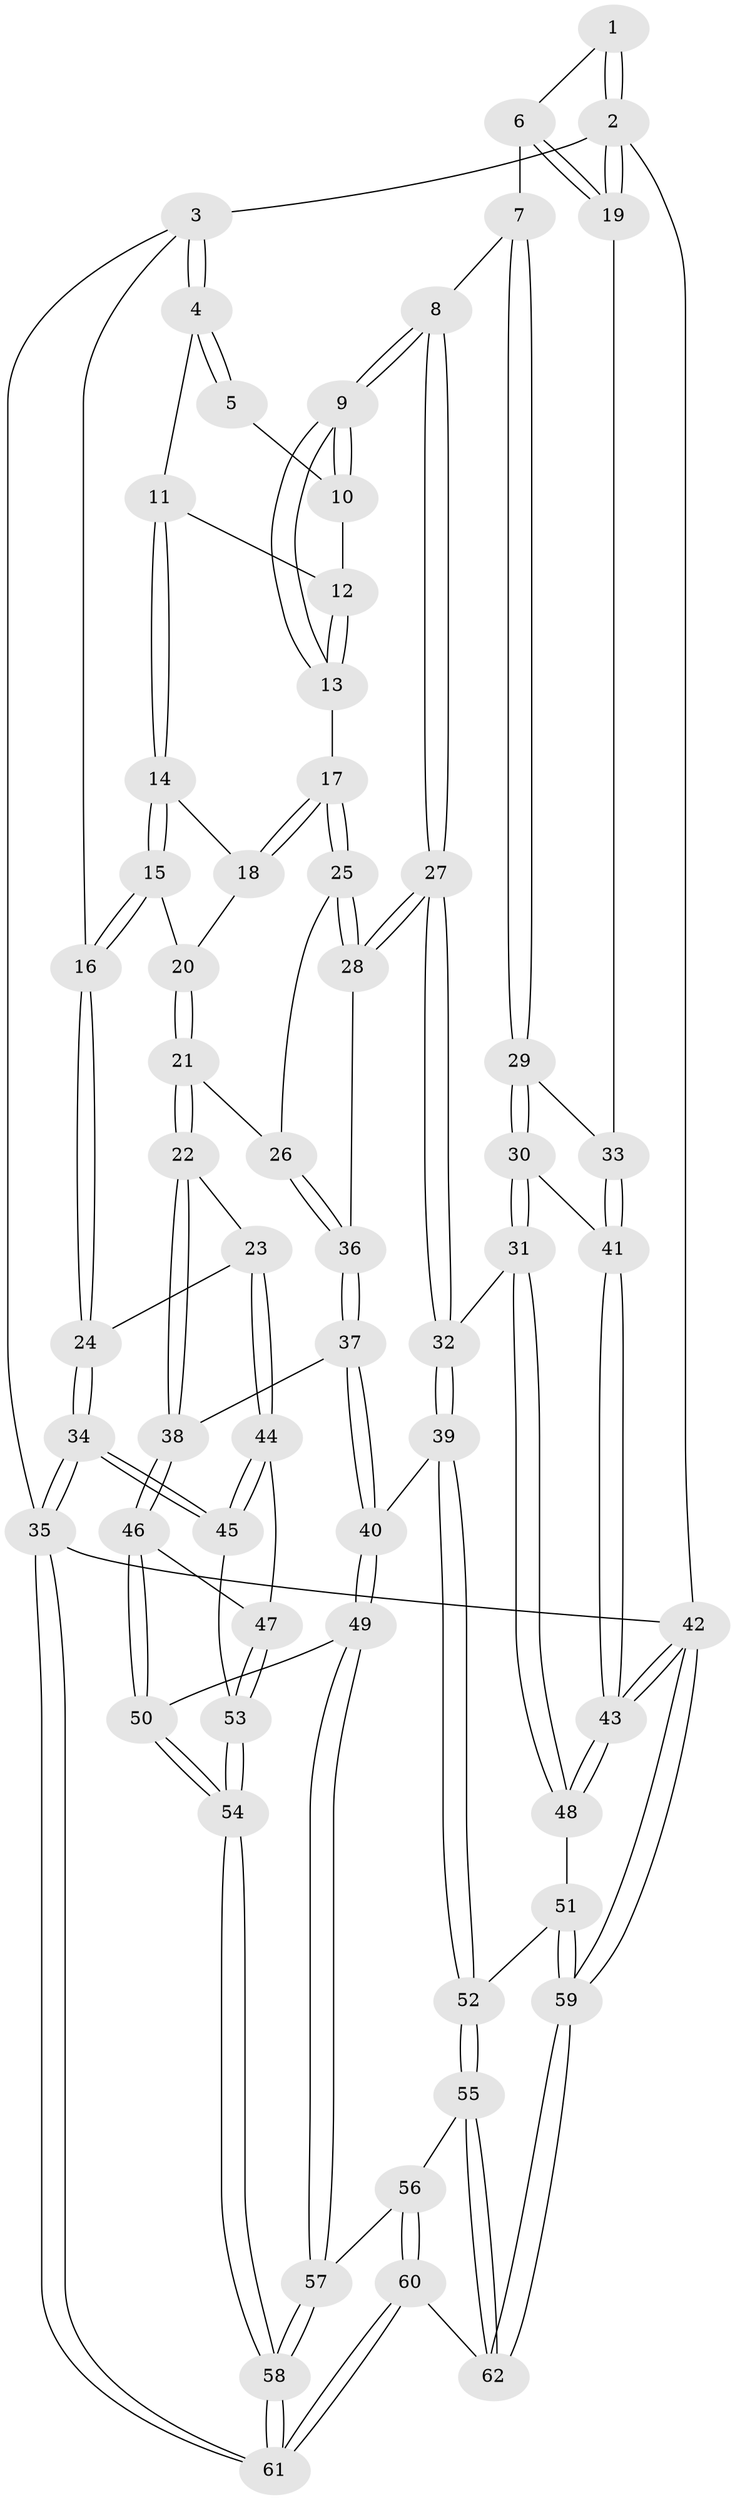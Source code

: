 // Generated by graph-tools (version 1.1) at 2025/17/03/09/25 04:17:11]
// undirected, 62 vertices, 152 edges
graph export_dot {
graph [start="1"]
  node [color=gray90,style=filled];
  1 [pos="+0.9039523099038366+0"];
  2 [pos="+1+0"];
  3 [pos="+0+0"];
  4 [pos="+0.46207365529174266+0"];
  5 [pos="+0.903323259706494+0"];
  6 [pos="+0.8667176168995652+0.21932118798675876"];
  7 [pos="+0.8412756465313528+0.3359937621652392"];
  8 [pos="+0.7808232007428287+0.3345190538952454"];
  9 [pos="+0.7453283293367158+0.3240098279772246"];
  10 [pos="+0.7514556762679474+0.06815187702094233"];
  11 [pos="+0.4729697379822118+0"];
  12 [pos="+0.625284764361669+0.11553619490436377"];
  13 [pos="+0.6982101537969538+0.3235640762079398"];
  14 [pos="+0.4518963777869735+0.08445662223393073"];
  15 [pos="+0.2558129447636842+0.25027125283481133"];
  16 [pos="+0+0.09273112655775421"];
  17 [pos="+0.6594203619615944+0.3358496058406472"];
  18 [pos="+0.505443763520435+0.24039755608692012"];
  19 [pos="+1+0"];
  20 [pos="+0.3375679617511118+0.34639581622976"];
  21 [pos="+0.36823892746531345+0.4974582210935829"];
  22 [pos="+0.3083160905657113+0.5724296449131777"];
  23 [pos="+0+0.4423191444166569"];
  24 [pos="+0+0.4140622486235747"];
  25 [pos="+0.5973423428175201+0.4102741472919715"];
  26 [pos="+0.4841674236300278+0.4840637099578256"];
  27 [pos="+0.7289601499989139+0.6038676882425519"];
  28 [pos="+0.671090457926736+0.5821855791925279"];
  29 [pos="+0.8459013669817842+0.3379969938827966"];
  30 [pos="+0.8574524662224979+0.6394633765680462"];
  31 [pos="+0.8154914788175885+0.6905760088650842"];
  32 [pos="+0.7866300605253843+0.6898747786452498"];
  33 [pos="+1+0.38735392634152366"];
  34 [pos="+0+0.8733268731826815"];
  35 [pos="+0+1"];
  36 [pos="+0.5772895950645032+0.6161577478334732"];
  37 [pos="+0.5679415391071556+0.7139624507689462"];
  38 [pos="+0.31177321660389645+0.6151145422363642"];
  39 [pos="+0.6379521955500199+0.7979303148686155"];
  40 [pos="+0.6041523064662963+0.7832257856335778"];
  41 [pos="+1+0.5001220018071245"];
  42 [pos="+1+1"];
  43 [pos="+1+0.8066136259121298"];
  44 [pos="+0.09287397448951898+0.7405575779270666"];
  45 [pos="+0+0.8613395392250641"];
  46 [pos="+0.2881657335168938+0.7212198183668871"];
  47 [pos="+0.17060165936499624+0.7506236702528241"];
  48 [pos="+0.9412508001101735+0.8312143063947344"];
  49 [pos="+0.3993859176061676+0.8581847828083257"];
  50 [pos="+0.31221175137431784+0.7811594348254857"];
  51 [pos="+0.9105333967839643+0.8759966969500329"];
  52 [pos="+0.6734038987161094+0.9302437557277297"];
  53 [pos="+0.1010304629554874+0.9280832016136692"];
  54 [pos="+0.15829927666563753+0.9917851633053545"];
  55 [pos="+0.6566925396034802+1"];
  56 [pos="+0.40822784184950117+0.8969438076715469"];
  57 [pos="+0.4010902893216814+0.872574128799431"];
  58 [pos="+0.17145799040043014+1"];
  59 [pos="+0.8710611930965985+1"];
  60 [pos="+0.3794887907670814+1"];
  61 [pos="+0.18790133487230082+1"];
  62 [pos="+0.6722245174095268+1"];
  1 -- 2;
  1 -- 2;
  1 -- 6;
  2 -- 3;
  2 -- 19;
  2 -- 19;
  2 -- 42;
  3 -- 4;
  3 -- 4;
  3 -- 16;
  3 -- 35;
  4 -- 5;
  4 -- 5;
  4 -- 11;
  5 -- 10;
  6 -- 7;
  6 -- 19;
  6 -- 19;
  7 -- 8;
  7 -- 29;
  7 -- 29;
  8 -- 9;
  8 -- 9;
  8 -- 27;
  8 -- 27;
  9 -- 10;
  9 -- 10;
  9 -- 13;
  9 -- 13;
  10 -- 12;
  11 -- 12;
  11 -- 14;
  11 -- 14;
  12 -- 13;
  12 -- 13;
  13 -- 17;
  14 -- 15;
  14 -- 15;
  14 -- 18;
  15 -- 16;
  15 -- 16;
  15 -- 20;
  16 -- 24;
  16 -- 24;
  17 -- 18;
  17 -- 18;
  17 -- 25;
  17 -- 25;
  18 -- 20;
  19 -- 33;
  20 -- 21;
  20 -- 21;
  21 -- 22;
  21 -- 22;
  21 -- 26;
  22 -- 23;
  22 -- 38;
  22 -- 38;
  23 -- 24;
  23 -- 44;
  23 -- 44;
  24 -- 34;
  24 -- 34;
  25 -- 26;
  25 -- 28;
  25 -- 28;
  26 -- 36;
  26 -- 36;
  27 -- 28;
  27 -- 28;
  27 -- 32;
  27 -- 32;
  28 -- 36;
  29 -- 30;
  29 -- 30;
  29 -- 33;
  30 -- 31;
  30 -- 31;
  30 -- 41;
  31 -- 32;
  31 -- 48;
  31 -- 48;
  32 -- 39;
  32 -- 39;
  33 -- 41;
  33 -- 41;
  34 -- 35;
  34 -- 35;
  34 -- 45;
  34 -- 45;
  35 -- 61;
  35 -- 61;
  35 -- 42;
  36 -- 37;
  36 -- 37;
  37 -- 38;
  37 -- 40;
  37 -- 40;
  38 -- 46;
  38 -- 46;
  39 -- 40;
  39 -- 52;
  39 -- 52;
  40 -- 49;
  40 -- 49;
  41 -- 43;
  41 -- 43;
  42 -- 43;
  42 -- 43;
  42 -- 59;
  42 -- 59;
  43 -- 48;
  43 -- 48;
  44 -- 45;
  44 -- 45;
  44 -- 47;
  45 -- 53;
  46 -- 47;
  46 -- 50;
  46 -- 50;
  47 -- 53;
  47 -- 53;
  48 -- 51;
  49 -- 50;
  49 -- 57;
  49 -- 57;
  50 -- 54;
  50 -- 54;
  51 -- 52;
  51 -- 59;
  51 -- 59;
  52 -- 55;
  52 -- 55;
  53 -- 54;
  53 -- 54;
  54 -- 58;
  54 -- 58;
  55 -- 56;
  55 -- 62;
  55 -- 62;
  56 -- 57;
  56 -- 60;
  56 -- 60;
  57 -- 58;
  57 -- 58;
  58 -- 61;
  58 -- 61;
  59 -- 62;
  59 -- 62;
  60 -- 61;
  60 -- 61;
  60 -- 62;
}
